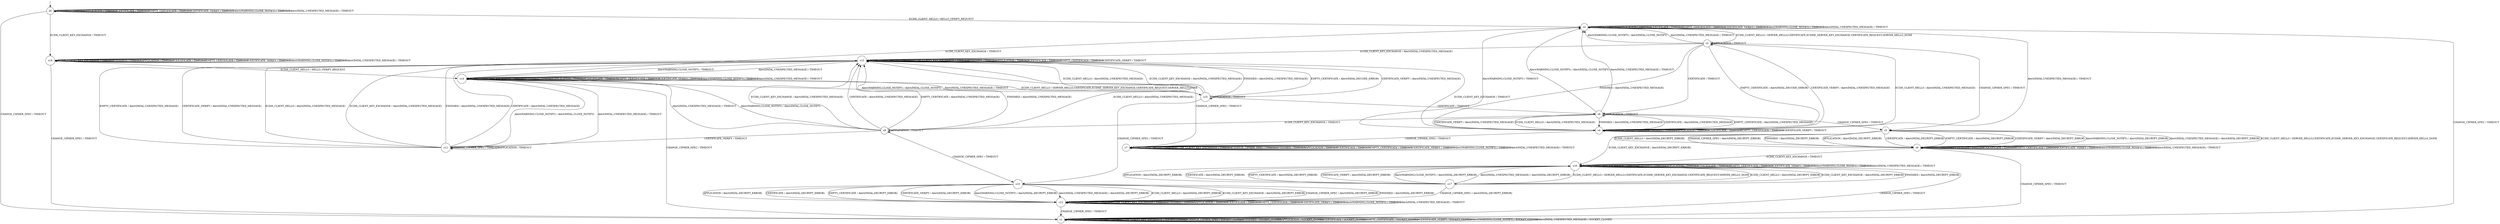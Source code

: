 digraph g {

	s0 [shape="circle" label="s0"];
	s1 [shape="circle" label="s1"];
	s2 [shape="circle" label="s2"];
	s3 [shape="circle" label="s3"];
	s4 [shape="circle" label="s4"];
	s5 [shape="circle" label="s5"];
	s6 [shape="circle" label="s6"];
	s7 [shape="circle" label="s7"];
	s8 [shape="circle" label="s8"];
	s9 [shape="circle" label="s9"];
	s10 [shape="circle" label="s10"];
	s11 [shape="circle" label="s11"];
	s12 [shape="circle" label="s12"];
	s13 [shape="circle" label="s13"];
	s14 [shape="circle" label="s14"];
	s15 [shape="circle" label="s15"];
	s16 [shape="circle" label="s16"];
	s17 [shape="circle" label="s17"];
	s18 [shape="circle" label="s18"];
	s0 -> s2 [label="ECDH_CLIENT_HELLO / HELLO_VERIFY_REQUEST"];
	s0 -> s18 [label="ECDH_CLIENT_KEY_EXCHANGE / TIMEOUT"];
	s0 -> s1 [label="CHANGE_CIPHER_SPEC / TIMEOUT"];
	s0 -> s0 [label="FINISHED / TIMEOUT"];
	s0 -> s0 [label="APPLICATION / TIMEOUT"];
	s0 -> s0 [label="CERTIFICATE / TIMEOUT"];
	s0 -> s0 [label="EMPTY_CERTIFICATE / TIMEOUT"];
	s0 -> s0 [label="CERTIFICATE_VERIFY / TIMEOUT"];
	s0 -> s0 [label="Alert(WARNING,CLOSE_NOTIFY) / TIMEOUT"];
	s0 -> s0 [label="Alert(FATAL,UNEXPECTED_MESSAGE) / TIMEOUT"];
	s1 -> s1 [label="ECDH_CLIENT_HELLO / SOCKET_CLOSED"];
	s1 -> s1 [label="ECDH_CLIENT_KEY_EXCHANGE / SOCKET_CLOSED"];
	s1 -> s1 [label="CHANGE_CIPHER_SPEC / SOCKET_CLOSED"];
	s1 -> s1 [label="FINISHED / SOCKET_CLOSED"];
	s1 -> s1 [label="APPLICATION / SOCKET_CLOSED"];
	s1 -> s1 [label="CERTIFICATE / SOCKET_CLOSED"];
	s1 -> s1 [label="EMPTY_CERTIFICATE / SOCKET_CLOSED"];
	s1 -> s1 [label="CERTIFICATE_VERIFY / SOCKET_CLOSED"];
	s1 -> s1 [label="Alert(WARNING,CLOSE_NOTIFY) / SOCKET_CLOSED"];
	s1 -> s1 [label="Alert(FATAL,UNEXPECTED_MESSAGE) / SOCKET_CLOSED"];
	s2 -> s3 [label="ECDH_CLIENT_HELLO / SERVER_HELLO,CERTIFICATE,ECDHE_SERVER_KEY_EXCHANGE,CERTIFICATE_REQUEST,SERVER_HELLO_DONE"];
	s2 -> s14 [label="ECDH_CLIENT_KEY_EXCHANGE / TIMEOUT"];
	s2 -> s1 [label="CHANGE_CIPHER_SPEC / TIMEOUT"];
	s2 -> s2 [label="FINISHED / TIMEOUT"];
	s2 -> s2 [label="APPLICATION / TIMEOUT"];
	s2 -> s2 [label="CERTIFICATE / TIMEOUT"];
	s2 -> s2 [label="EMPTY_CERTIFICATE / TIMEOUT"];
	s2 -> s2 [label="CERTIFICATE_VERIFY / TIMEOUT"];
	s2 -> s2 [label="Alert(WARNING,CLOSE_NOTIFY) / TIMEOUT"];
	s2 -> s2 [label="Alert(FATAL,UNEXPECTED_MESSAGE) / TIMEOUT"];
	s3 -> s4 [label="ECDH_CLIENT_HELLO / Alert(FATAL,UNEXPECTED_MESSAGE)"];
	s3 -> s13 [label="ECDH_CLIENT_KEY_EXCHANGE / Alert(FATAL,UNEXPECTED_MESSAGE)"];
	s3 -> s5 [label="CHANGE_CIPHER_SPEC / TIMEOUT"];
	s3 -> s4 [label="FINISHED / Alert(FATAL,UNEXPECTED_MESSAGE)"];
	s3 -> s3 [label="APPLICATION / TIMEOUT"];
	s3 -> s8 [label="CERTIFICATE / TIMEOUT"];
	s3 -> s4 [label="EMPTY_CERTIFICATE / Alert(FATAL,DECODE_ERROR)"];
	s3 -> s4 [label="CERTIFICATE_VERIFY / Alert(FATAL,UNEXPECTED_MESSAGE)"];
	s3 -> s2 [label="Alert(WARNING,CLOSE_NOTIFY) / Alert(FATAL,CLOSE_NOTIFY)"];
	s3 -> s2 [label="Alert(FATAL,UNEXPECTED_MESSAGE) / TIMEOUT"];
	s4 -> s4 [label="ECDH_CLIENT_HELLO / TIMEOUT"];
	s4 -> s13 [label="ECDH_CLIENT_KEY_EXCHANGE / TIMEOUT"];
	s4 -> s7 [label="CHANGE_CIPHER_SPEC / TIMEOUT"];
	s4 -> s4 [label="FINISHED / TIMEOUT"];
	s4 -> s4 [label="APPLICATION / TIMEOUT"];
	s4 -> s4 [label="CERTIFICATE / TIMEOUT"];
	s4 -> s4 [label="EMPTY_CERTIFICATE / TIMEOUT"];
	s4 -> s4 [label="CERTIFICATE_VERIFY / TIMEOUT"];
	s4 -> s2 [label="Alert(WARNING,CLOSE_NOTIFY) / TIMEOUT"];
	s4 -> s2 [label="Alert(FATAL,UNEXPECTED_MESSAGE) / TIMEOUT"];
	s5 -> s6 [label="ECDH_CLIENT_HELLO / Alert(FATAL,DECRYPT_ERROR)"];
	s5 -> s16 [label="ECDH_CLIENT_KEY_EXCHANGE / Alert(FATAL,DECRYPT_ERROR)"];
	s5 -> s6 [label="CHANGE_CIPHER_SPEC / Alert(FATAL,DECRYPT_ERROR)"];
	s5 -> s6 [label="FINISHED / Alert(FATAL,DECRYPT_ERROR)"];
	s5 -> s6 [label="APPLICATION / Alert(FATAL,DECRYPT_ERROR)"];
	s5 -> s6 [label="CERTIFICATE / Alert(FATAL,DECRYPT_ERROR)"];
	s5 -> s6 [label="EMPTY_CERTIFICATE / Alert(FATAL,DECRYPT_ERROR)"];
	s5 -> s6 [label="CERTIFICATE_VERIFY / Alert(FATAL,DECRYPT_ERROR)"];
	s5 -> s6 [label="Alert(WARNING,CLOSE_NOTIFY) / Alert(FATAL,DECRYPT_ERROR)"];
	s5 -> s6 [label="Alert(FATAL,UNEXPECTED_MESSAGE) / Alert(FATAL,DECRYPT_ERROR)"];
	s6 -> s5 [label="ECDH_CLIENT_HELLO / SERVER_HELLO,CERTIFICATE,ECDHE_SERVER_KEY_EXCHANGE,CERTIFICATE_REQUEST,SERVER_HELLO_DONE"];
	s6 -> s16 [label="ECDH_CLIENT_KEY_EXCHANGE / TIMEOUT"];
	s6 -> s1 [label="CHANGE_CIPHER_SPEC / TIMEOUT"];
	s6 -> s6 [label="FINISHED / TIMEOUT"];
	s6 -> s6 [label="APPLICATION / TIMEOUT"];
	s6 -> s6 [label="CERTIFICATE / TIMEOUT"];
	s6 -> s6 [label="EMPTY_CERTIFICATE / TIMEOUT"];
	s6 -> s6 [label="CERTIFICATE_VERIFY / TIMEOUT"];
	s6 -> s6 [label="Alert(WARNING,CLOSE_NOTIFY) / TIMEOUT"];
	s6 -> s6 [label="Alert(FATAL,UNEXPECTED_MESSAGE) / TIMEOUT"];
	s7 -> s7 [label="ECDH_CLIENT_HELLO / TIMEOUT"];
	s7 -> s7 [label="ECDH_CLIENT_KEY_EXCHANGE / TIMEOUT"];
	s7 -> s7 [label="CHANGE_CIPHER_SPEC / TIMEOUT"];
	s7 -> s7 [label="FINISHED / TIMEOUT"];
	s7 -> s7 [label="APPLICATION / TIMEOUT"];
	s7 -> s7 [label="CERTIFICATE / TIMEOUT"];
	s7 -> s7 [label="EMPTY_CERTIFICATE / TIMEOUT"];
	s7 -> s7 [label="CERTIFICATE_VERIFY / TIMEOUT"];
	s7 -> s7 [label="Alert(WARNING,CLOSE_NOTIFY) / TIMEOUT"];
	s7 -> s7 [label="Alert(FATAL,UNEXPECTED_MESSAGE) / TIMEOUT"];
	s8 -> s4 [label="ECDH_CLIENT_HELLO / Alert(FATAL,UNEXPECTED_MESSAGE)"];
	s8 -> s9 [label="ECDH_CLIENT_KEY_EXCHANGE / TIMEOUT"];
	s8 -> s5 [label="CHANGE_CIPHER_SPEC / TIMEOUT"];
	s8 -> s4 [label="FINISHED / Alert(FATAL,UNEXPECTED_MESSAGE)"];
	s8 -> s8 [label="APPLICATION / TIMEOUT"];
	s8 -> s4 [label="CERTIFICATE / Alert(FATAL,UNEXPECTED_MESSAGE)"];
	s8 -> s4 [label="EMPTY_CERTIFICATE / Alert(FATAL,UNEXPECTED_MESSAGE)"];
	s8 -> s4 [label="CERTIFICATE_VERIFY / Alert(FATAL,UNEXPECTED_MESSAGE)"];
	s8 -> s2 [label="Alert(WARNING,CLOSE_NOTIFY) / Alert(FATAL,CLOSE_NOTIFY)"];
	s8 -> s2 [label="Alert(FATAL,UNEXPECTED_MESSAGE) / TIMEOUT"];
	s9 -> s13 [label="ECDH_CLIENT_HELLO / Alert(FATAL,UNEXPECTED_MESSAGE)"];
	s9 -> s13 [label="ECDH_CLIENT_KEY_EXCHANGE / Alert(FATAL,UNEXPECTED_MESSAGE)"];
	s9 -> s10 [label="CHANGE_CIPHER_SPEC / TIMEOUT"];
	s9 -> s13 [label="FINISHED / Alert(FATAL,UNEXPECTED_MESSAGE)"];
	s9 -> s9 [label="APPLICATION / TIMEOUT"];
	s9 -> s13 [label="CERTIFICATE / Alert(FATAL,UNEXPECTED_MESSAGE)"];
	s9 -> s13 [label="EMPTY_CERTIFICATE / Alert(FATAL,UNEXPECTED_MESSAGE)"];
	s9 -> s11 [label="CERTIFICATE_VERIFY / TIMEOUT"];
	s9 -> s14 [label="Alert(WARNING,CLOSE_NOTIFY) / Alert(FATAL,CLOSE_NOTIFY)"];
	s9 -> s14 [label="Alert(FATAL,UNEXPECTED_MESSAGE) / TIMEOUT"];
	s10 -> s12 [label="ECDH_CLIENT_HELLO / Alert(FATAL,DECRYPT_ERROR)"];
	s10 -> s12 [label="ECDH_CLIENT_KEY_EXCHANGE / Alert(FATAL,DECRYPT_ERROR)"];
	s10 -> s12 [label="CHANGE_CIPHER_SPEC / Alert(FATAL,DECRYPT_ERROR)"];
	s10 -> s12 [label="FINISHED / Alert(FATAL,DECRYPT_ERROR)"];
	s10 -> s12 [label="APPLICATION / Alert(FATAL,DECRYPT_ERROR)"];
	s10 -> s12 [label="CERTIFICATE / Alert(FATAL,DECRYPT_ERROR)"];
	s10 -> s12 [label="EMPTY_CERTIFICATE / Alert(FATAL,DECRYPT_ERROR)"];
	s10 -> s12 [label="CERTIFICATE_VERIFY / Alert(FATAL,DECRYPT_ERROR)"];
	s10 -> s12 [label="Alert(WARNING,CLOSE_NOTIFY) / Alert(FATAL,DECRYPT_ERROR)"];
	s10 -> s12 [label="Alert(FATAL,UNEXPECTED_MESSAGE) / Alert(FATAL,DECRYPT_ERROR)"];
	s11 -> s13 [label="ECDH_CLIENT_HELLO / Alert(FATAL,UNEXPECTED_MESSAGE)"];
	s11 -> s13 [label="ECDH_CLIENT_KEY_EXCHANGE / Alert(FATAL,UNEXPECTED_MESSAGE)"];
	s11 -> s11 [label="CHANGE_CIPHER_SPEC / TIMEOUT"];
	s11 -> s13 [label="FINISHED / Alert(FATAL,UNEXPECTED_MESSAGE)"];
	s11 -> s11 [label="APPLICATION / TIMEOUT"];
	s11 -> s13 [label="CERTIFICATE / Alert(FATAL,UNEXPECTED_MESSAGE)"];
	s11 -> s13 [label="EMPTY_CERTIFICATE / Alert(FATAL,UNEXPECTED_MESSAGE)"];
	s11 -> s13 [label="CERTIFICATE_VERIFY / Alert(FATAL,UNEXPECTED_MESSAGE)"];
	s11 -> s14 [label="Alert(WARNING,CLOSE_NOTIFY) / Alert(FATAL,CLOSE_NOTIFY)"];
	s11 -> s14 [label="Alert(FATAL,UNEXPECTED_MESSAGE) / TIMEOUT"];
	s12 -> s12 [label="ECDH_CLIENT_HELLO / TIMEOUT"];
	s12 -> s12 [label="ECDH_CLIENT_KEY_EXCHANGE / TIMEOUT"];
	s12 -> s1 [label="CHANGE_CIPHER_SPEC / TIMEOUT"];
	s12 -> s12 [label="FINISHED / TIMEOUT"];
	s12 -> s12 [label="APPLICATION / TIMEOUT"];
	s12 -> s12 [label="CERTIFICATE / TIMEOUT"];
	s12 -> s12 [label="EMPTY_CERTIFICATE / TIMEOUT"];
	s12 -> s12 [label="CERTIFICATE_VERIFY / TIMEOUT"];
	s12 -> s12 [label="Alert(WARNING,CLOSE_NOTIFY) / TIMEOUT"];
	s12 -> s12 [label="Alert(FATAL,UNEXPECTED_MESSAGE) / TIMEOUT"];
	s13 -> s13 [label="ECDH_CLIENT_HELLO / TIMEOUT"];
	s13 -> s13 [label="ECDH_CLIENT_KEY_EXCHANGE / TIMEOUT"];
	s13 -> s7 [label="CHANGE_CIPHER_SPEC / TIMEOUT"];
	s13 -> s13 [label="FINISHED / TIMEOUT"];
	s13 -> s13 [label="APPLICATION / TIMEOUT"];
	s13 -> s13 [label="CERTIFICATE / TIMEOUT"];
	s13 -> s13 [label="EMPTY_CERTIFICATE / TIMEOUT"];
	s13 -> s13 [label="CERTIFICATE_VERIFY / TIMEOUT"];
	s13 -> s14 [label="Alert(WARNING,CLOSE_NOTIFY) / TIMEOUT"];
	s13 -> s14 [label="Alert(FATAL,UNEXPECTED_MESSAGE) / TIMEOUT"];
	s14 -> s15 [label="ECDH_CLIENT_HELLO / SERVER_HELLO,CERTIFICATE,ECDHE_SERVER_KEY_EXCHANGE,CERTIFICATE_REQUEST,SERVER_HELLO_DONE"];
	s14 -> s14 [label="ECDH_CLIENT_KEY_EXCHANGE / TIMEOUT"];
	s14 -> s1 [label="CHANGE_CIPHER_SPEC / TIMEOUT"];
	s14 -> s14 [label="FINISHED / TIMEOUT"];
	s14 -> s14 [label="APPLICATION / TIMEOUT"];
	s14 -> s14 [label="CERTIFICATE / TIMEOUT"];
	s14 -> s14 [label="EMPTY_CERTIFICATE / TIMEOUT"];
	s14 -> s14 [label="CERTIFICATE_VERIFY / TIMEOUT"];
	s14 -> s14 [label="Alert(WARNING,CLOSE_NOTIFY) / TIMEOUT"];
	s14 -> s14 [label="Alert(FATAL,UNEXPECTED_MESSAGE) / TIMEOUT"];
	s15 -> s13 [label="ECDH_CLIENT_HELLO / Alert(FATAL,UNEXPECTED_MESSAGE)"];
	s15 -> s13 [label="ECDH_CLIENT_KEY_EXCHANGE / Alert(FATAL,UNEXPECTED_MESSAGE)"];
	s15 -> s10 [label="CHANGE_CIPHER_SPEC / TIMEOUT"];
	s15 -> s13 [label="FINISHED / Alert(FATAL,UNEXPECTED_MESSAGE)"];
	s15 -> s15 [label="APPLICATION / TIMEOUT"];
	s15 -> s8 [label="CERTIFICATE / TIMEOUT"];
	s15 -> s13 [label="EMPTY_CERTIFICATE / Alert(FATAL,DECODE_ERROR)"];
	s15 -> s13 [label="CERTIFICATE_VERIFY / Alert(FATAL,UNEXPECTED_MESSAGE)"];
	s15 -> s14 [label="Alert(WARNING,CLOSE_NOTIFY) / Alert(FATAL,CLOSE_NOTIFY)"];
	s15 -> s14 [label="Alert(FATAL,UNEXPECTED_MESSAGE) / TIMEOUT"];
	s16 -> s17 [label="ECDH_CLIENT_HELLO / SERVER_HELLO,CERTIFICATE,ECDHE_SERVER_KEY_EXCHANGE,CERTIFICATE_REQUEST,SERVER_HELLO_DONE"];
	s16 -> s16 [label="ECDH_CLIENT_KEY_EXCHANGE / TIMEOUT"];
	s16 -> s1 [label="CHANGE_CIPHER_SPEC / TIMEOUT"];
	s16 -> s16 [label="FINISHED / TIMEOUT"];
	s16 -> s16 [label="APPLICATION / TIMEOUT"];
	s16 -> s16 [label="CERTIFICATE / TIMEOUT"];
	s16 -> s16 [label="EMPTY_CERTIFICATE / TIMEOUT"];
	s16 -> s16 [label="CERTIFICATE_VERIFY / TIMEOUT"];
	s16 -> s16 [label="Alert(WARNING,CLOSE_NOTIFY) / TIMEOUT"];
	s16 -> s16 [label="Alert(FATAL,UNEXPECTED_MESSAGE) / TIMEOUT"];
	s17 -> s16 [label="ECDH_CLIENT_HELLO / Alert(FATAL,DECRYPT_ERROR)"];
	s17 -> s16 [label="ECDH_CLIENT_KEY_EXCHANGE / Alert(FATAL,DECRYPT_ERROR)"];
	s17 -> s12 [label="CHANGE_CIPHER_SPEC / Alert(FATAL,DECRYPT_ERROR)"];
	s17 -> s16 [label="FINISHED / Alert(FATAL,DECRYPT_ERROR)"];
	s17 -> s16 [label="APPLICATION / Alert(FATAL,DECRYPT_ERROR)"];
	s17 -> s16 [label="CERTIFICATE / Alert(FATAL,DECRYPT_ERROR)"];
	s17 -> s16 [label="EMPTY_CERTIFICATE / Alert(FATAL,DECRYPT_ERROR)"];
	s17 -> s16 [label="CERTIFICATE_VERIFY / Alert(FATAL,DECRYPT_ERROR)"];
	s17 -> s16 [label="Alert(WARNING,CLOSE_NOTIFY) / Alert(FATAL,DECRYPT_ERROR)"];
	s17 -> s16 [label="Alert(FATAL,UNEXPECTED_MESSAGE) / Alert(FATAL,DECRYPT_ERROR)"];
	s18 -> s14 [label="ECDH_CLIENT_HELLO / HELLO_VERIFY_REQUEST"];
	s18 -> s18 [label="ECDH_CLIENT_KEY_EXCHANGE / TIMEOUT"];
	s18 -> s1 [label="CHANGE_CIPHER_SPEC / TIMEOUT"];
	s18 -> s18 [label="FINISHED / TIMEOUT"];
	s18 -> s18 [label="APPLICATION / TIMEOUT"];
	s18 -> s18 [label="CERTIFICATE / TIMEOUT"];
	s18 -> s18 [label="EMPTY_CERTIFICATE / TIMEOUT"];
	s18 -> s18 [label="CERTIFICATE_VERIFY / TIMEOUT"];
	s18 -> s18 [label="Alert(WARNING,CLOSE_NOTIFY) / TIMEOUT"];
	s18 -> s18 [label="Alert(FATAL,UNEXPECTED_MESSAGE) / TIMEOUT"];

__start0 [label="" shape="none" width="0" height="0"];
__start0 -> s0;

}
